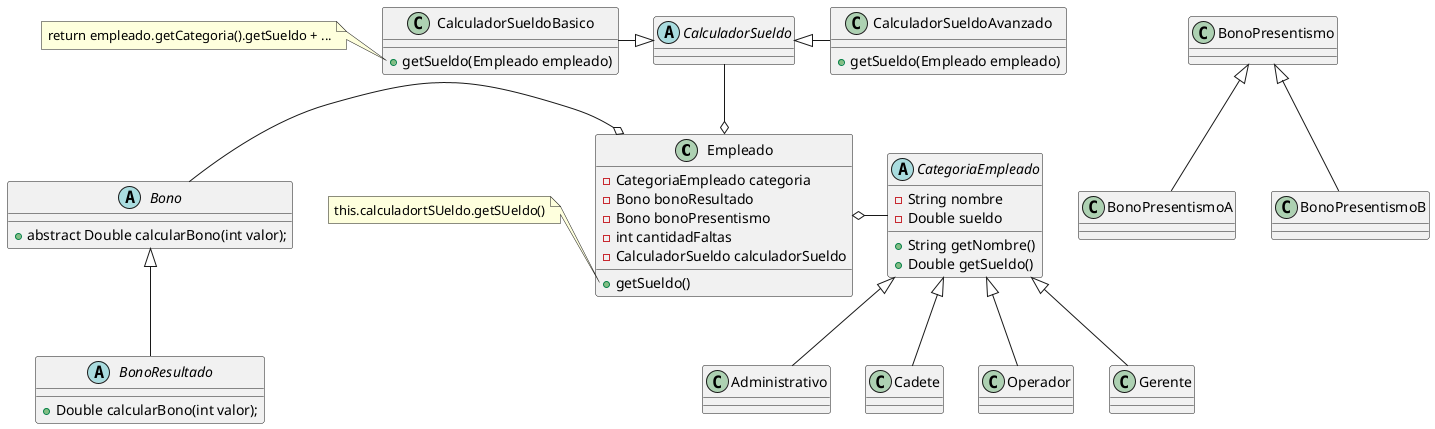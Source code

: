 @startuml name
'https://plantuml.com/class-diagram

class Empleado {
    - CategoriaEmpleado categoria
    - Bono bonoResultado
    - Bono bonoPresentismo
    - int cantidadFaltas
    - CalculadorSueldo calculadorSueldo

    + getSueldo()
}

abstract class CalculadorSueldo {
}

class CalculadorSueldoBasico {
    + getSueldo(Empleado empleado)
}

class CalculadorSueldoAvanzado {
    + getSueldo(Empleado empleado)
}

abstract class CategoriaEmpleado {
    - String nombre
    - Double sueldo

    + String getNombre()
    + Double getSueldo()
}

class Gerente extends CategoriaEmpleado {}

class Administrativo extends CategoriaEmpleado {}

class Cadete extends CategoriaEmpleado {}

class Operador extends CategoriaEmpleado {}


abstract class Bono {
    + abstract Double calcularBono(int valor);
}

'abstract BonoPresentismo extends Bono {
'    + Double calcularBono(int faltas);
'}

class BonoPresentismoA extends BonoPresentismo {}

class BonoPresentismoB extends BonoPresentismo {}

abstract BonoResultado extends Bono {
    + Double calcularBono(int valor);
}

' relaciones

Empleado o-r- CategoriaEmpleado
Empleado o-l- Bono
Empleado o-u- CalculadorSueldo

CalculadorSueldo <|-r- CalculadorSueldoAvanzado
CalculadorSueldo <|-l- CalculadorSueldoBasico

' notas

note left of Empleado::getSueldo
    this.calculadortSUeldo.getSUeldo()
end note

note left of CalculadorSueldoBasico::getSueldo
    return empleado.getCategoria().getSueldo + ...
end note

@enduml